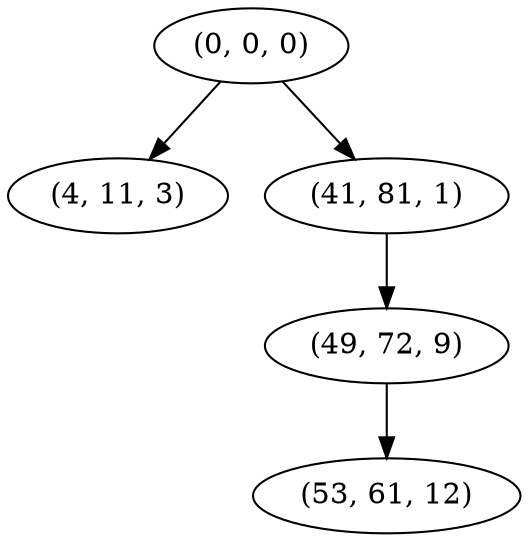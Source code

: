 digraph tree {
    "(0, 0, 0)";
    "(4, 11, 3)";
    "(41, 81, 1)";
    "(49, 72, 9)";
    "(53, 61, 12)";
    "(0, 0, 0)" -> "(4, 11, 3)";
    "(0, 0, 0)" -> "(41, 81, 1)";
    "(41, 81, 1)" -> "(49, 72, 9)";
    "(49, 72, 9)" -> "(53, 61, 12)";
}
